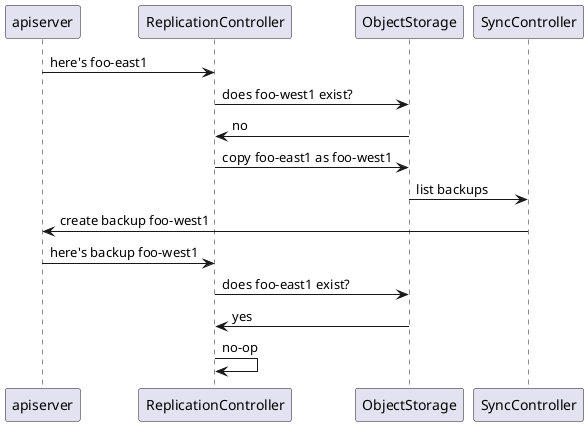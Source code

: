 @startuml

apiserver->ReplicationController: here's foo-east1
ReplicationController->ObjectStorage: does foo-west1 exist?
ObjectStorage->ReplicationController: no
ReplicationController->ObjectStorage: copy foo-east1 as foo-west1
ObjectStorage->SyncController: list backups
SyncController->apiserver: create backup foo-west1
apiserver->ReplicationController: here's backup foo-west1
ReplicationController->ObjectStorage: does foo-east1 exist?
ObjectStorage->ReplicationController: yes
ReplicationController->ReplicationController: no-op

@enduml